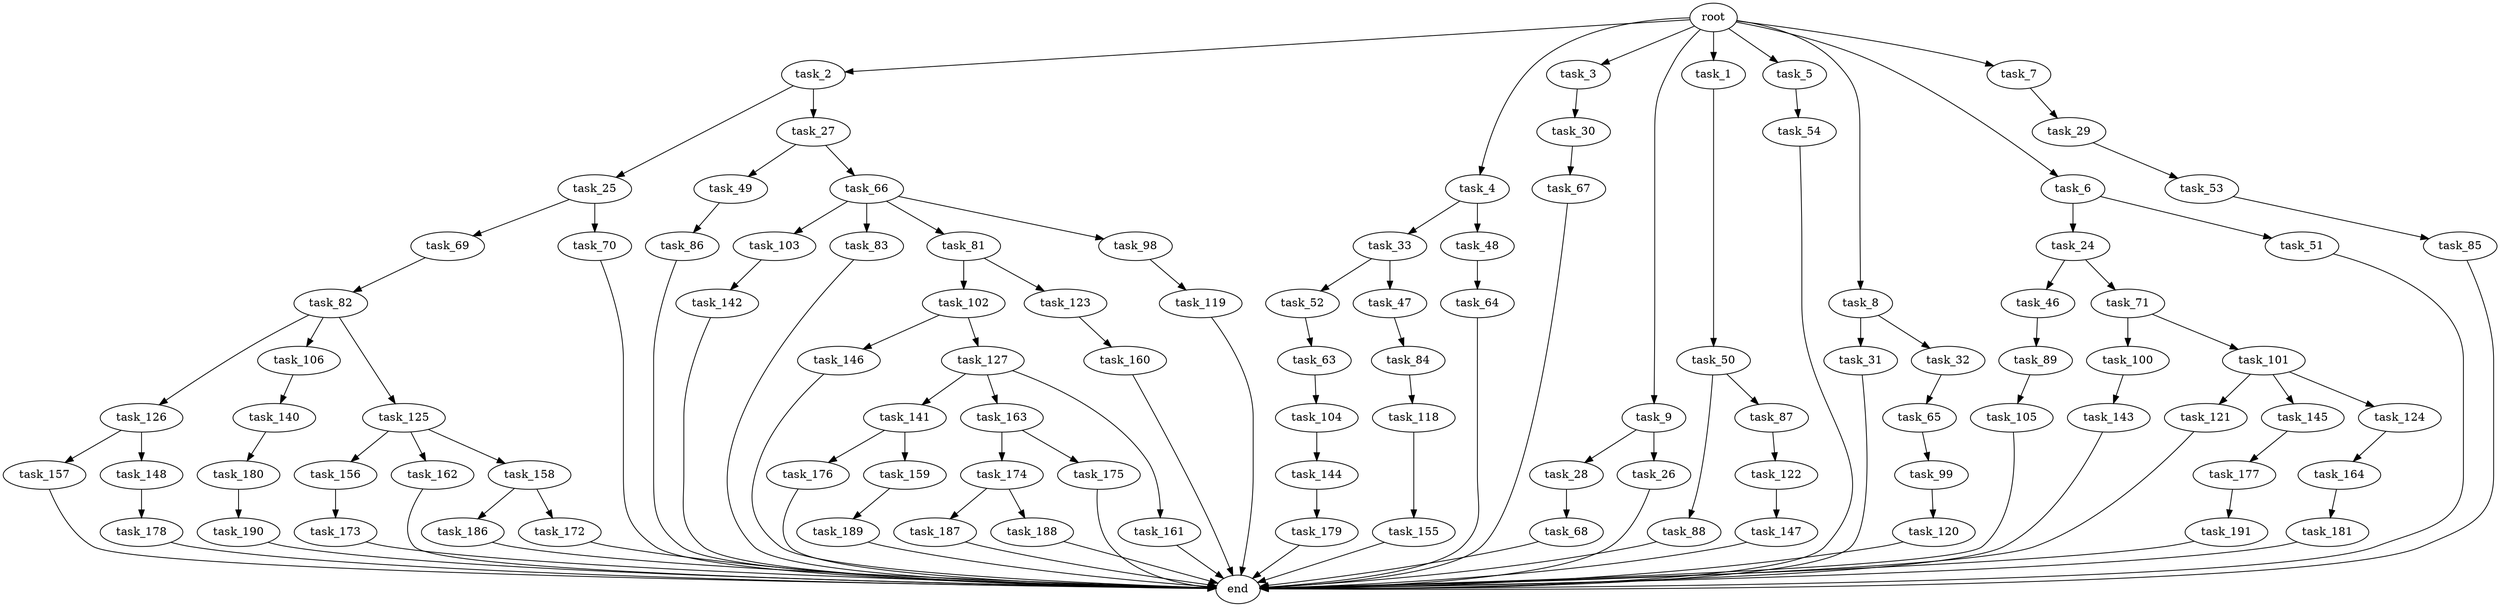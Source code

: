 digraph G {
  task_118 [size="1391569403.904000"];
  task_102 [size="1099511627.776000"];
  task_65 [size="1391569403.904000"];
  task_176 [size="154618822.656000"];
  task_156 [size="274877906.944000"];
  task_162 [size="274877906.944000"];
  task_158 [size="274877906.944000"];
  task_105 [size="68719476.736000"];
  task_54 [size="1717986918.400000"];
  task_119 [size="154618822.656000"];
  task_142 [size="68719476.736000"];
  task_25 [size="68719476.736000"];
  task_144 [size="618475290.624000"];
  task_46 [size="841813590.016000"];
  task_179 [size="1717986918.400000"];
  task_164 [size="429496729.600000"];
  task_82 [size="154618822.656000"];
  task_28 [size="1717986918.400000"];
  task_50 [size="154618822.656000"];
  task_71 [size="841813590.016000"];
  task_31 [size="154618822.656000"];
  task_49 [size="1717986918.400000"];
  task_157 [size="429496729.600000"];
  task_146 [size="618475290.624000"];
  task_159 [size="154618822.656000"];
  task_155 [size="274877906.944000"];
  task_121 [size="429496729.600000"];
  task_140 [size="1099511627.776000"];
  task_147 [size="154618822.656000"];
  task_190 [size="154618822.656000"];
  task_122 [size="1717986918.400000"];
  task_126 [size="68719476.736000"];
  task_52 [size="1391569403.904000"];
  task_2 [size="2.048000"];
  task_67 [size="841813590.016000"];
  task_186 [size="1717986918.400000"];
  task_30 [size="841813590.016000"];
  task_177 [size="1717986918.400000"];
  task_160 [size="618475290.624000"];
  task_104 [size="1391569403.904000"];
  task_33 [size="154618822.656000"];
  task_4 [size="2.048000"];
  task_48 [size="154618822.656000"];
  task_27 [size="68719476.736000"];
  task_141 [size="274877906.944000"];
  task_85 [size="154618822.656000"];
  task_100 [size="68719476.736000"];
  task_103 [size="1099511627.776000"];
  task_181 [size="429496729.600000"];
  task_173 [size="1099511627.776000"];
  task_172 [size="1717986918.400000"];
  task_89 [size="1391569403.904000"];
  task_24 [size="1391569403.904000"];
  task_3 [size="2.048000"];
  task_9 [size="2.048000"];
  task_32 [size="154618822.656000"];
  task_143 [size="274877906.944000"];
  task_163 [size="274877906.944000"];
  task_174 [size="154618822.656000"];
  task_148 [size="429496729.600000"];
  task_86 [size="274877906.944000"];
  task_189 [size="841813590.016000"];
  task_101 [size="68719476.736000"];
  task_1 [size="2.048000"];
  task_26 [size="1717986918.400000"];
  task_99 [size="1391569403.904000"];
  task_69 [size="274877906.944000"];
  task_5 [size="2.048000"];
  task_88 [size="1391569403.904000"];
  end [size="0.000000"];
  task_8 [size="2.048000"];
  task_87 [size="1391569403.904000"];
  task_64 [size="1099511627.776000"];
  task_83 [size="1099511627.776000"];
  task_63 [size="1391569403.904000"];
  task_127 [size="618475290.624000"];
  task_84 [size="68719476.736000"];
  task_29 [size="1099511627.776000"];
  task_120 [size="841813590.016000"];
  task_53 [size="1099511627.776000"];
  task_178 [size="618475290.624000"];
  root [size="0.000000"];
  task_187 [size="154618822.656000"];
  task_47 [size="1391569403.904000"];
  task_123 [size="1099511627.776000"];
  task_106 [size="68719476.736000"];
  task_6 [size="2.048000"];
  task_70 [size="274877906.944000"];
  task_191 [size="154618822.656000"];
  task_145 [size="429496729.600000"];
  task_175 [size="154618822.656000"];
  task_188 [size="154618822.656000"];
  task_81 [size="1099511627.776000"];
  task_180 [size="841813590.016000"];
  task_161 [size="274877906.944000"];
  task_98 [size="1099511627.776000"];
  task_51 [size="1391569403.904000"];
  task_125 [size="68719476.736000"];
  task_124 [size="429496729.600000"];
  task_7 [size="2.048000"];
  task_68 [size="1717986918.400000"];
  task_66 [size="1717986918.400000"];

  task_118 -> task_155 [size="134217728.000000"];
  task_102 -> task_146 [size="301989888.000000"];
  task_102 -> task_127 [size="301989888.000000"];
  task_65 -> task_99 [size="679477248.000000"];
  task_176 -> end [size="1.000000"];
  task_156 -> task_173 [size="536870912.000000"];
  task_162 -> end [size="1.000000"];
  task_158 -> task_186 [size="838860800.000000"];
  task_158 -> task_172 [size="838860800.000000"];
  task_105 -> end [size="1.000000"];
  task_54 -> end [size="1.000000"];
  task_119 -> end [size="1.000000"];
  task_142 -> end [size="1.000000"];
  task_25 -> task_69 [size="134217728.000000"];
  task_25 -> task_70 [size="134217728.000000"];
  task_144 -> task_179 [size="838860800.000000"];
  task_46 -> task_89 [size="679477248.000000"];
  task_179 -> end [size="1.000000"];
  task_164 -> task_181 [size="209715200.000000"];
  task_82 -> task_106 [size="33554432.000000"];
  task_82 -> task_126 [size="33554432.000000"];
  task_82 -> task_125 [size="33554432.000000"];
  task_28 -> task_68 [size="838860800.000000"];
  task_50 -> task_88 [size="679477248.000000"];
  task_50 -> task_87 [size="679477248.000000"];
  task_71 -> task_101 [size="33554432.000000"];
  task_71 -> task_100 [size="33554432.000000"];
  task_31 -> end [size="1.000000"];
  task_49 -> task_86 [size="134217728.000000"];
  task_157 -> end [size="1.000000"];
  task_146 -> end [size="1.000000"];
  task_159 -> task_189 [size="411041792.000000"];
  task_155 -> end [size="1.000000"];
  task_121 -> end [size="1.000000"];
  task_140 -> task_180 [size="411041792.000000"];
  task_147 -> end [size="1.000000"];
  task_190 -> end [size="1.000000"];
  task_122 -> task_147 [size="75497472.000000"];
  task_126 -> task_157 [size="209715200.000000"];
  task_126 -> task_148 [size="209715200.000000"];
  task_52 -> task_63 [size="679477248.000000"];
  task_2 -> task_25 [size="33554432.000000"];
  task_2 -> task_27 [size="33554432.000000"];
  task_67 -> end [size="1.000000"];
  task_186 -> end [size="1.000000"];
  task_30 -> task_67 [size="411041792.000000"];
  task_177 -> task_191 [size="75497472.000000"];
  task_160 -> end [size="1.000000"];
  task_104 -> task_144 [size="301989888.000000"];
  task_33 -> task_52 [size="679477248.000000"];
  task_33 -> task_47 [size="679477248.000000"];
  task_4 -> task_48 [size="75497472.000000"];
  task_4 -> task_33 [size="75497472.000000"];
  task_48 -> task_64 [size="536870912.000000"];
  task_27 -> task_49 [size="838860800.000000"];
  task_27 -> task_66 [size="838860800.000000"];
  task_141 -> task_159 [size="75497472.000000"];
  task_141 -> task_176 [size="75497472.000000"];
  task_85 -> end [size="1.000000"];
  task_100 -> task_143 [size="134217728.000000"];
  task_103 -> task_142 [size="33554432.000000"];
  task_181 -> end [size="1.000000"];
  task_173 -> end [size="1.000000"];
  task_172 -> end [size="1.000000"];
  task_89 -> task_105 [size="33554432.000000"];
  task_24 -> task_46 [size="411041792.000000"];
  task_24 -> task_71 [size="411041792.000000"];
  task_3 -> task_30 [size="411041792.000000"];
  task_9 -> task_26 [size="838860800.000000"];
  task_9 -> task_28 [size="838860800.000000"];
  task_32 -> task_65 [size="679477248.000000"];
  task_143 -> end [size="1.000000"];
  task_163 -> task_175 [size="75497472.000000"];
  task_163 -> task_174 [size="75497472.000000"];
  task_174 -> task_188 [size="75497472.000000"];
  task_174 -> task_187 [size="75497472.000000"];
  task_148 -> task_178 [size="301989888.000000"];
  task_86 -> end [size="1.000000"];
  task_189 -> end [size="1.000000"];
  task_101 -> task_124 [size="209715200.000000"];
  task_101 -> task_145 [size="209715200.000000"];
  task_101 -> task_121 [size="209715200.000000"];
  task_1 -> task_50 [size="75497472.000000"];
  task_26 -> end [size="1.000000"];
  task_99 -> task_120 [size="411041792.000000"];
  task_69 -> task_82 [size="75497472.000000"];
  task_5 -> task_54 [size="838860800.000000"];
  task_88 -> end [size="1.000000"];
  task_8 -> task_31 [size="75497472.000000"];
  task_8 -> task_32 [size="75497472.000000"];
  task_87 -> task_122 [size="838860800.000000"];
  task_64 -> end [size="1.000000"];
  task_83 -> end [size="1.000000"];
  task_63 -> task_104 [size="679477248.000000"];
  task_127 -> task_161 [size="134217728.000000"];
  task_127 -> task_163 [size="134217728.000000"];
  task_127 -> task_141 [size="134217728.000000"];
  task_84 -> task_118 [size="679477248.000000"];
  task_29 -> task_53 [size="536870912.000000"];
  task_120 -> end [size="1.000000"];
  task_53 -> task_85 [size="75497472.000000"];
  task_178 -> end [size="1.000000"];
  root -> task_2 [size="1.000000"];
  root -> task_6 [size="1.000000"];
  root -> task_4 [size="1.000000"];
  root -> task_5 [size="1.000000"];
  root -> task_3 [size="1.000000"];
  root -> task_9 [size="1.000000"];
  root -> task_8 [size="1.000000"];
  root -> task_7 [size="1.000000"];
  root -> task_1 [size="1.000000"];
  task_187 -> end [size="1.000000"];
  task_47 -> task_84 [size="33554432.000000"];
  task_123 -> task_160 [size="301989888.000000"];
  task_106 -> task_140 [size="536870912.000000"];
  task_6 -> task_24 [size="679477248.000000"];
  task_6 -> task_51 [size="679477248.000000"];
  task_70 -> end [size="1.000000"];
  task_191 -> end [size="1.000000"];
  task_145 -> task_177 [size="838860800.000000"];
  task_175 -> end [size="1.000000"];
  task_188 -> end [size="1.000000"];
  task_81 -> task_102 [size="536870912.000000"];
  task_81 -> task_123 [size="536870912.000000"];
  task_180 -> task_190 [size="75497472.000000"];
  task_161 -> end [size="1.000000"];
  task_98 -> task_119 [size="75497472.000000"];
  task_51 -> end [size="1.000000"];
  task_125 -> task_156 [size="134217728.000000"];
  task_125 -> task_158 [size="134217728.000000"];
  task_125 -> task_162 [size="134217728.000000"];
  task_124 -> task_164 [size="209715200.000000"];
  task_7 -> task_29 [size="536870912.000000"];
  task_68 -> end [size="1.000000"];
  task_66 -> task_103 [size="536870912.000000"];
  task_66 -> task_98 [size="536870912.000000"];
  task_66 -> task_83 [size="536870912.000000"];
  task_66 -> task_81 [size="536870912.000000"];
}
